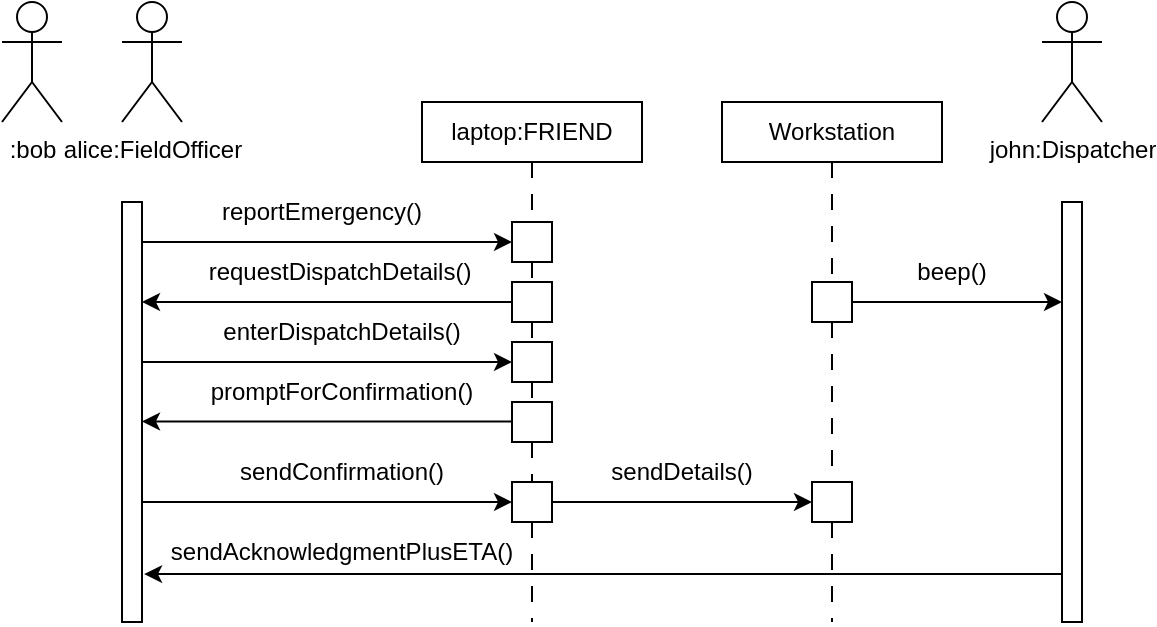 <mxfile version="24.6.4" type="github">
  <diagram name="Page-1" id="e7e014a7-5840-1c2e-5031-d8a46d1fe8dd">
    <mxGraphModel dx="1185" dy="627" grid="1" gridSize="10" guides="1" tooltips="1" connect="1" arrows="1" fold="1" page="1" pageScale="1" pageWidth="1169" pageHeight="826" background="none" math="0" shadow="0">
      <root>
        <mxCell id="0" />
        <mxCell id="1" parent="0" />
        <object label="alice:FieldOfficer" id="wv7pVX939G7rvK3QAgWV-41">
          <mxCell style="shape=umlActor;verticalLabelPosition=bottom;verticalAlign=top;html=1;" vertex="1" parent="1">
            <mxGeometry x="170" y="130" width="30" height="60" as="geometry" />
          </mxCell>
        </object>
        <mxCell id="wv7pVX939G7rvK3QAgWV-42" value=":bob" style="shape=umlActor;verticalLabelPosition=bottom;verticalAlign=top;html=1;" vertex="1" parent="1">
          <mxGeometry x="110" y="130" width="30" height="60" as="geometry" />
        </mxCell>
        <mxCell id="wv7pVX939G7rvK3QAgWV-46" value="" style="html=1;points=[[0,0,0,0,5],[0,1,0,0,-5],[1,0,0,0,5],[1,1,0,0,-5]];perimeter=orthogonalPerimeter;outlineConnect=0;targetShapes=umlLifeline;portConstraint=eastwest;newEdgeStyle={&quot;curved&quot;:0,&quot;rounded&quot;:0};" vertex="1" parent="1">
          <mxGeometry x="170" y="230" width="10" height="210" as="geometry" />
        </mxCell>
        <mxCell id="wv7pVX939G7rvK3QAgWV-50" value="" style="endArrow=classic;html=1;rounded=0;" edge="1" parent="1">
          <mxGeometry width="50" height="50" relative="1" as="geometry">
            <mxPoint x="180" y="250" as="sourcePoint" />
            <mxPoint x="365" y="250" as="targetPoint" />
          </mxGeometry>
        </mxCell>
        <mxCell id="wv7pVX939G7rvK3QAgWV-51" value="reportEmergency()" style="text;html=1;align=center;verticalAlign=middle;whiteSpace=wrap;rounded=0;" vertex="1" parent="1">
          <mxGeometry x="240" y="220" width="60" height="30" as="geometry" />
        </mxCell>
        <mxCell id="wv7pVX939G7rvK3QAgWV-53" value="laptop:FRIEND" style="html=1;whiteSpace=wrap;" vertex="1" parent="1">
          <mxGeometry x="320" y="180" width="110" height="30" as="geometry" />
        </mxCell>
        <mxCell id="wv7pVX939G7rvK3QAgWV-55" value="" style="endArrow=none;html=1;rounded=0;dashed=1;dashPattern=8 8;exitX=0.5;exitY=1;exitDx=0;exitDy=0;endFill=0;" edge="1" parent="1" source="wv7pVX939G7rvK3QAgWV-76">
          <mxGeometry width="50" height="50" relative="1" as="geometry">
            <mxPoint x="310" y="250" as="sourcePoint" />
            <mxPoint x="375" y="440" as="targetPoint" />
          </mxGeometry>
        </mxCell>
        <mxCell id="wv7pVX939G7rvK3QAgWV-56" value="john:Dispatcher" style="shape=umlActor;verticalLabelPosition=bottom;verticalAlign=top;html=1;" vertex="1" parent="1">
          <mxGeometry x="630" y="130" width="30" height="60" as="geometry" />
        </mxCell>
        <mxCell id="wv7pVX939G7rvK3QAgWV-57" value="Workstation" style="html=1;whiteSpace=wrap;" vertex="1" parent="1">
          <mxGeometry x="470" y="180" width="110" height="30" as="geometry" />
        </mxCell>
        <mxCell id="wv7pVX939G7rvK3QAgWV-60" value="" style="endArrow=none;html=1;rounded=0;dashed=1;dashPattern=8 8;exitX=0.5;exitY=1;exitDx=0;exitDy=0;endFill=0;" edge="1" parent="1" source="wv7pVX939G7rvK3QAgWV-53" target="wv7pVX939G7rvK3QAgWV-59">
          <mxGeometry width="50" height="50" relative="1" as="geometry">
            <mxPoint x="375" y="210" as="sourcePoint" />
            <mxPoint x="375" y="440" as="targetPoint" />
          </mxGeometry>
        </mxCell>
        <mxCell id="wv7pVX939G7rvK3QAgWV-59" value="" style="rounded=0;whiteSpace=wrap;html=1;" vertex="1" parent="1">
          <mxGeometry x="365" y="240" width="20" height="20" as="geometry" />
        </mxCell>
        <mxCell id="wv7pVX939G7rvK3QAgWV-61" value="" style="html=1;points=[[0,0,0,0,5],[0,1,0,0,-5],[1,0,0,0,5],[1,1,0,0,-5]];perimeter=orthogonalPerimeter;outlineConnect=0;targetShapes=umlLifeline;portConstraint=eastwest;newEdgeStyle={&quot;curved&quot;:0,&quot;rounded&quot;:0};" vertex="1" parent="1">
          <mxGeometry x="640" y="230" width="10" height="210" as="geometry" />
        </mxCell>
        <mxCell id="wv7pVX939G7rvK3QAgWV-63" value="" style="endArrow=none;html=1;rounded=0;dashed=1;dashPattern=8 8;exitX=0.5;exitY=1;exitDx=0;exitDy=0;endFill=0;" edge="1" parent="1" source="wv7pVX939G7rvK3QAgWV-80">
          <mxGeometry width="50" height="50" relative="1" as="geometry">
            <mxPoint x="524.66" y="230" as="sourcePoint" />
            <mxPoint x="525" y="440" as="targetPoint" />
          </mxGeometry>
        </mxCell>
        <mxCell id="wv7pVX939G7rvK3QAgWV-65" value="" style="endArrow=classic;html=1;rounded=0;" edge="1" parent="1" target="wv7pVX939G7rvK3QAgWV-61">
          <mxGeometry width="50" height="50" relative="1" as="geometry">
            <mxPoint x="535" y="280" as="sourcePoint" />
            <mxPoint x="585" y="230" as="targetPoint" />
          </mxGeometry>
        </mxCell>
        <mxCell id="wv7pVX939G7rvK3QAgWV-66" value="beep()" style="text;html=1;align=center;verticalAlign=middle;whiteSpace=wrap;rounded=0;" vertex="1" parent="1">
          <mxGeometry x="555" y="250" width="60" height="30" as="geometry" />
        </mxCell>
        <mxCell id="wv7pVX939G7rvK3QAgWV-67" value="" style="endArrow=classic;html=1;rounded=0;exitX=0;exitY=0.5;exitDx=0;exitDy=0;" edge="1" parent="1">
          <mxGeometry width="50" height="50" relative="1" as="geometry">
            <mxPoint x="365" y="339.71" as="sourcePoint" />
            <mxPoint x="180" y="339.71" as="targetPoint" />
          </mxGeometry>
        </mxCell>
        <mxCell id="wv7pVX939G7rvK3QAgWV-68" value="" style="endArrow=classic;html=1;rounded=0;entryX=1.103;entryY=0.886;entryDx=0;entryDy=0;entryPerimeter=0;" edge="1" parent="1" source="wv7pVX939G7rvK3QAgWV-61" target="wv7pVX939G7rvK3QAgWV-46">
          <mxGeometry width="50" height="50" relative="1" as="geometry">
            <mxPoint x="310" y="320" as="sourcePoint" />
            <mxPoint x="360" y="270" as="targetPoint" />
          </mxGeometry>
        </mxCell>
        <mxCell id="wv7pVX939G7rvK3QAgWV-69" value="sendAcknowledgmentPlusETA()" style="text;html=1;align=center;verticalAlign=middle;whiteSpace=wrap;rounded=0;" vertex="1" parent="1">
          <mxGeometry x="250" y="390" width="60" height="30" as="geometry" />
        </mxCell>
        <mxCell id="wv7pVX939G7rvK3QAgWV-72" value="promptForConfirmation()" style="text;html=1;align=center;verticalAlign=middle;whiteSpace=wrap;rounded=0;" vertex="1" parent="1">
          <mxGeometry x="250" y="310" width="60" height="30" as="geometry" />
        </mxCell>
        <mxCell id="wv7pVX939G7rvK3QAgWV-74" value="" style="endArrow=none;html=1;rounded=0;dashed=1;dashPattern=8 8;exitX=0.5;exitY=1;exitDx=0;exitDy=0;endFill=0;" edge="1" parent="1" source="wv7pVX939G7rvK3QAgWV-94" target="wv7pVX939G7rvK3QAgWV-73">
          <mxGeometry width="50" height="50" relative="1" as="geometry">
            <mxPoint x="375" y="290" as="sourcePoint" />
            <mxPoint x="375" y="440" as="targetPoint" />
          </mxGeometry>
        </mxCell>
        <mxCell id="wv7pVX939G7rvK3QAgWV-73" value="" style="rounded=0;whiteSpace=wrap;html=1;" vertex="1" parent="1">
          <mxGeometry x="365" y="330" width="20" height="20" as="geometry" />
        </mxCell>
        <mxCell id="wv7pVX939G7rvK3QAgWV-77" value="" style="endArrow=classic;html=1;rounded=0;entryX=0;entryY=0.5;entryDx=0;entryDy=0;" edge="1" parent="1" source="wv7pVX939G7rvK3QAgWV-46" target="wv7pVX939G7rvK3QAgWV-76">
          <mxGeometry width="50" height="50" relative="1" as="geometry">
            <mxPoint x="180" y="370" as="sourcePoint" />
            <mxPoint x="340" y="370" as="targetPoint" />
            <Array as="points">
              <mxPoint x="330" y="380" />
            </Array>
          </mxGeometry>
        </mxCell>
        <mxCell id="wv7pVX939G7rvK3QAgWV-78" value="sendConfirmation()" style="text;html=1;align=center;verticalAlign=middle;whiteSpace=wrap;rounded=0;" vertex="1" parent="1">
          <mxGeometry x="250" y="350" width="60" height="30" as="geometry" />
        </mxCell>
        <mxCell id="wv7pVX939G7rvK3QAgWV-79" value="" style="endArrow=classic;html=1;rounded=0;entryX=0;entryY=0.5;entryDx=0;entryDy=0;exitX=1;exitY=0.5;exitDx=0;exitDy=0;" edge="1" parent="1" source="wv7pVX939G7rvK3QAgWV-76" target="wv7pVX939G7rvK3QAgWV-80">
          <mxGeometry width="50" height="50" relative="1" as="geometry">
            <mxPoint x="385" y="370" as="sourcePoint" />
            <mxPoint x="525" y="370" as="targetPoint" />
            <Array as="points" />
          </mxGeometry>
        </mxCell>
        <mxCell id="wv7pVX939G7rvK3QAgWV-81" value="" style="endArrow=none;html=1;rounded=0;dashed=1;dashPattern=8 8;exitX=0.5;exitY=1;exitDx=0;exitDy=0;endFill=0;" edge="1" parent="1" source="wv7pVX939G7rvK3QAgWV-57" target="wv7pVX939G7rvK3QAgWV-80">
          <mxGeometry width="50" height="50" relative="1" as="geometry">
            <mxPoint x="525" y="210" as="sourcePoint" />
            <mxPoint x="525" y="440" as="targetPoint" />
          </mxGeometry>
        </mxCell>
        <mxCell id="wv7pVX939G7rvK3QAgWV-80" value="" style="rounded=0;whiteSpace=wrap;html=1;" vertex="1" parent="1">
          <mxGeometry x="515" y="370" width="20" height="20" as="geometry" />
        </mxCell>
        <mxCell id="wv7pVX939G7rvK3QAgWV-82" value="sendDetails()" style="text;html=1;align=center;verticalAlign=middle;whiteSpace=wrap;rounded=0;" vertex="1" parent="1">
          <mxGeometry x="420" y="350" width="60" height="30" as="geometry" />
        </mxCell>
        <mxCell id="wv7pVX939G7rvK3QAgWV-64" value="" style="rounded=0;whiteSpace=wrap;html=1;" vertex="1" parent="1">
          <mxGeometry x="515" y="270" width="20" height="20" as="geometry" />
        </mxCell>
        <mxCell id="wv7pVX939G7rvK3QAgWV-85" value="" style="endArrow=none;html=1;rounded=0;dashed=1;dashPattern=8 8;exitX=0.5;exitY=1;exitDx=0;exitDy=0;endFill=0;" edge="1" parent="1" source="wv7pVX939G7rvK3QAgWV-59" target="wv7pVX939G7rvK3QAgWV-84">
          <mxGeometry width="50" height="50" relative="1" as="geometry">
            <mxPoint x="375" y="280" as="sourcePoint" />
            <mxPoint x="375" y="330" as="targetPoint" />
          </mxGeometry>
        </mxCell>
        <mxCell id="wv7pVX939G7rvK3QAgWV-84" value="" style="rounded=0;whiteSpace=wrap;html=1;" vertex="1" parent="1">
          <mxGeometry x="365" y="270" width="20" height="20" as="geometry" />
        </mxCell>
        <mxCell id="wv7pVX939G7rvK3QAgWV-87" value="" style="endArrow=classic;html=1;rounded=0;exitX=0;exitY=0.5;exitDx=0;exitDy=0;" edge="1" parent="1">
          <mxGeometry width="50" height="50" relative="1" as="geometry">
            <mxPoint x="365" y="280" as="sourcePoint" />
            <mxPoint x="180" y="280" as="targetPoint" />
          </mxGeometry>
        </mxCell>
        <mxCell id="wv7pVX939G7rvK3QAgWV-88" value="requestDispatchDetails()&lt;span style=&quot;white-space: pre;&quot;&gt;&#x9;&lt;/span&gt;" style="text;html=1;align=center;verticalAlign=middle;whiteSpace=wrap;rounded=0;" vertex="1" parent="1">
          <mxGeometry x="250" y="250" width="60" height="30" as="geometry" />
        </mxCell>
        <mxCell id="wv7pVX939G7rvK3QAgWV-89" value="" style="endArrow=none;html=1;rounded=0;dashed=1;dashPattern=8 8;exitX=0.5;exitY=1;exitDx=0;exitDy=0;endFill=0;" edge="1" parent="1" source="wv7pVX939G7rvK3QAgWV-73" target="wv7pVX939G7rvK3QAgWV-76">
          <mxGeometry width="50" height="50" relative="1" as="geometry">
            <mxPoint x="375" y="350" as="sourcePoint" />
            <mxPoint x="375" y="440" as="targetPoint" />
          </mxGeometry>
        </mxCell>
        <mxCell id="wv7pVX939G7rvK3QAgWV-76" value="" style="rounded=0;whiteSpace=wrap;html=1;" vertex="1" parent="1">
          <mxGeometry x="365" y="370" width="20" height="20" as="geometry" />
        </mxCell>
        <mxCell id="wv7pVX939G7rvK3QAgWV-92" value="" style="endArrow=classic;html=1;rounded=0;entryX=0;entryY=0.5;entryDx=0;entryDy=0;" edge="1" parent="1" target="wv7pVX939G7rvK3QAgWV-94">
          <mxGeometry width="50" height="50" relative="1" as="geometry">
            <mxPoint x="180" y="310" as="sourcePoint" />
            <mxPoint x="365" y="310" as="targetPoint" />
          </mxGeometry>
        </mxCell>
        <mxCell id="wv7pVX939G7rvK3QAgWV-95" value="" style="endArrow=none;html=1;rounded=0;dashed=1;dashPattern=8 8;exitX=0.5;exitY=1;exitDx=0;exitDy=0;endFill=0;" edge="1" parent="1" source="wv7pVX939G7rvK3QAgWV-84" target="wv7pVX939G7rvK3QAgWV-94">
          <mxGeometry width="50" height="50" relative="1" as="geometry">
            <mxPoint x="375" y="290" as="sourcePoint" />
            <mxPoint x="375" y="330" as="targetPoint" />
          </mxGeometry>
        </mxCell>
        <mxCell id="wv7pVX939G7rvK3QAgWV-94" value="" style="rounded=0;whiteSpace=wrap;html=1;" vertex="1" parent="1">
          <mxGeometry x="365" y="300" width="20" height="20" as="geometry" />
        </mxCell>
        <mxCell id="wv7pVX939G7rvK3QAgWV-96" value="enterDispatchDetails()" style="text;html=1;align=center;verticalAlign=middle;whiteSpace=wrap;rounded=0;" vertex="1" parent="1">
          <mxGeometry x="250" y="280" width="60" height="30" as="geometry" />
        </mxCell>
      </root>
    </mxGraphModel>
  </diagram>
</mxfile>
